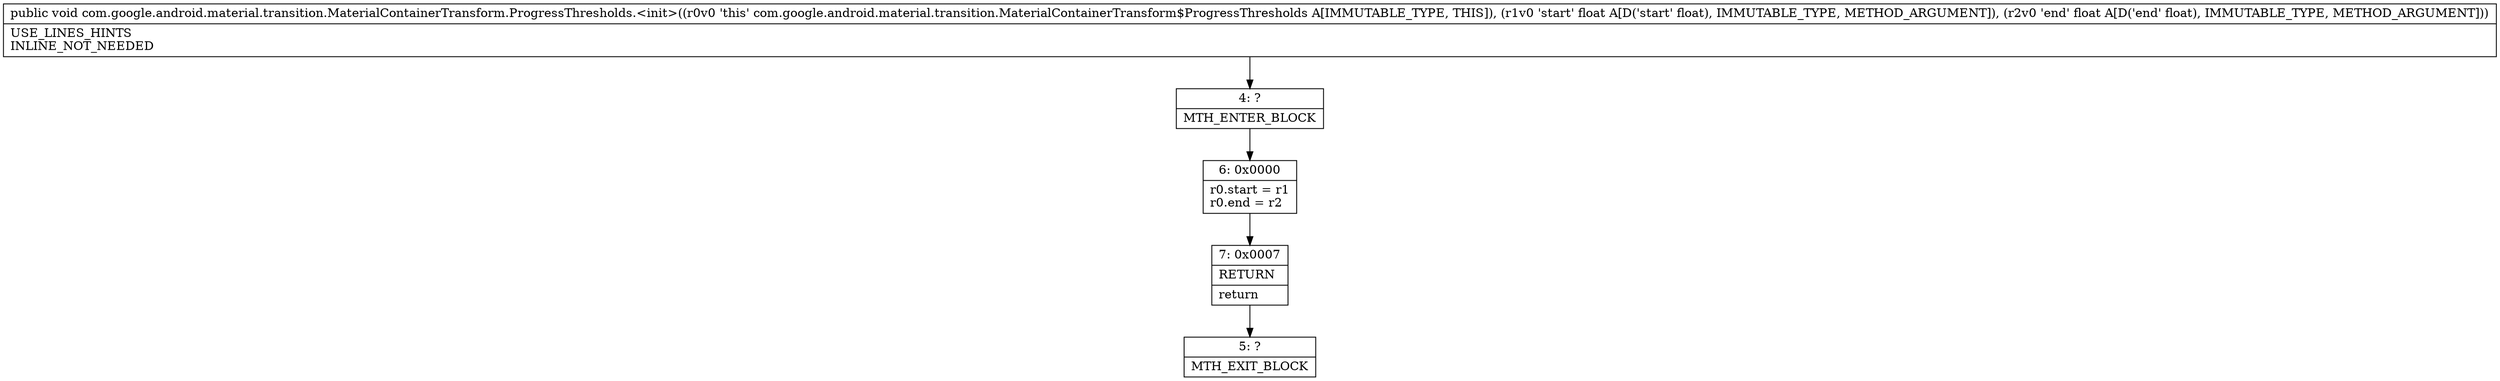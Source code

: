 digraph "CFG forcom.google.android.material.transition.MaterialContainerTransform.ProgressThresholds.\<init\>(FF)V" {
Node_4 [shape=record,label="{4\:\ ?|MTH_ENTER_BLOCK\l}"];
Node_6 [shape=record,label="{6\:\ 0x0000|r0.start = r1\lr0.end = r2\l}"];
Node_7 [shape=record,label="{7\:\ 0x0007|RETURN\l|return\l}"];
Node_5 [shape=record,label="{5\:\ ?|MTH_EXIT_BLOCK\l}"];
MethodNode[shape=record,label="{public void com.google.android.material.transition.MaterialContainerTransform.ProgressThresholds.\<init\>((r0v0 'this' com.google.android.material.transition.MaterialContainerTransform$ProgressThresholds A[IMMUTABLE_TYPE, THIS]), (r1v0 'start' float A[D('start' float), IMMUTABLE_TYPE, METHOD_ARGUMENT]), (r2v0 'end' float A[D('end' float), IMMUTABLE_TYPE, METHOD_ARGUMENT]))  | USE_LINES_HINTS\lINLINE_NOT_NEEDED\l}"];
MethodNode -> Node_4;Node_4 -> Node_6;
Node_6 -> Node_7;
Node_7 -> Node_5;
}

